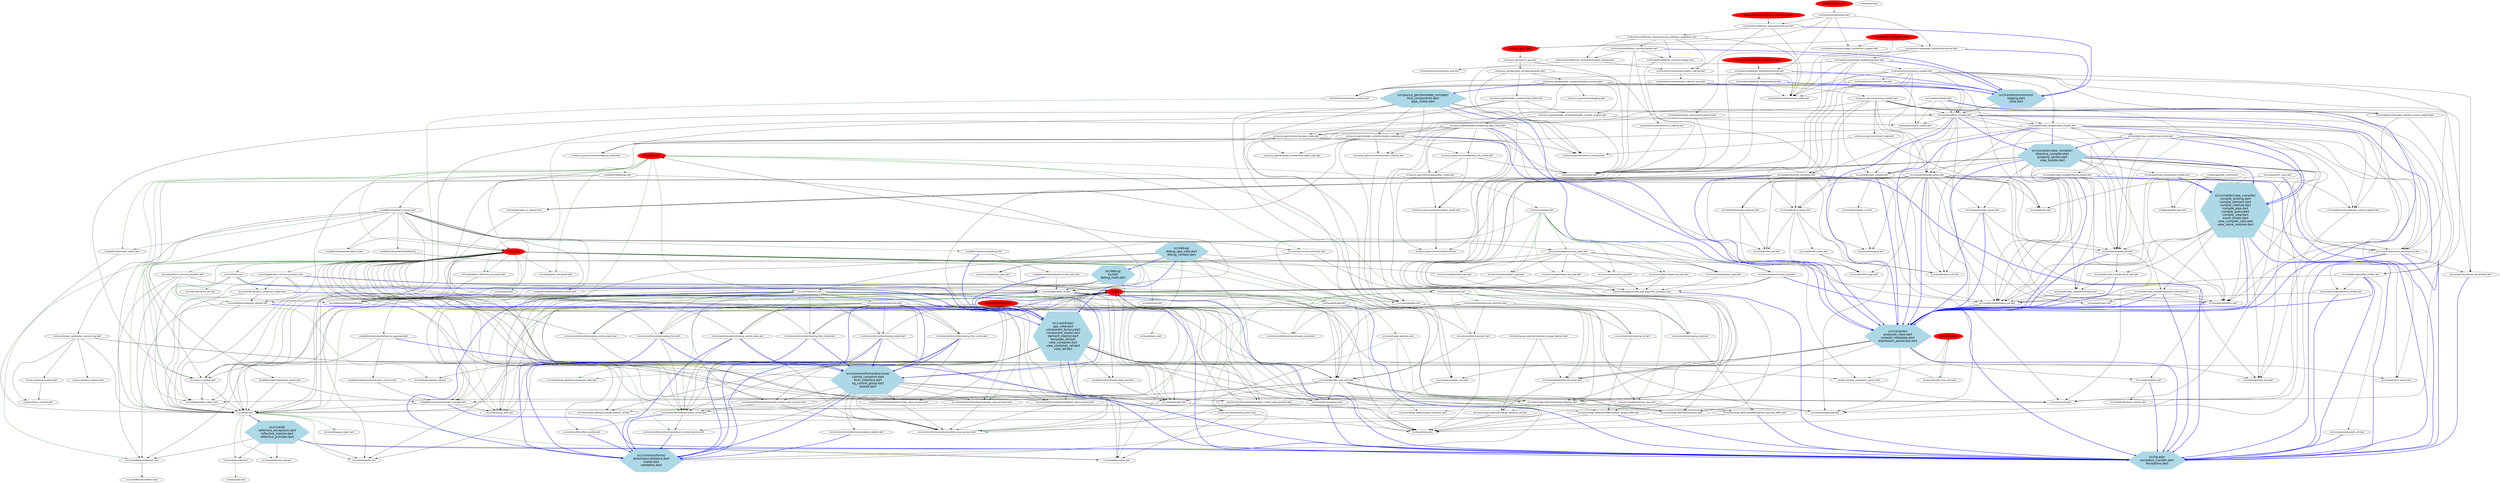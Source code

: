 digraph lib_graph {
  node [fontname=Helvetica];
  edge [fontname=Helvetica, fontcolor=gray];

  "125735983" [label="angular.dart", style="bold,filled", fontsize="20", color=red];
  "125735983" -> "376924291" [color=darkgreen, constraint=false];
  "125735983" -> "850155228" [color=darkgreen];
  "125735983" -> "654659142" [color=darkgreen];
  "125735983" -> "1058715896" [color=darkgreen];
  "125735983" -> "873986948" [color=darkgreen];
  "125735983" -> "490391631" [color=darkgreen];
  "125735983" -> "923368045" [color=darkgreen];
  "125735983" -> "932937308" [color=darkgreen];
  "125735983" -> "856157443" [color=darkgreen];
  "125735983" -> "518275599" [color=darkgreen];
  "125735983" -> "626219191" [color=darkgreen];

  "376924291" [label="core.dart", style="bold,filled", fontsize="20", color=red];
  "376924291" -> "490391631" [color=darkgreen];
  "376924291" -> "619030847" [color=darkgreen];
  "376924291" -> "172518970" [color=darkgreen];
  "376924291" -> "923368045" [color=darkgreen];
  "376924291" -> "749498125" [color=darkgreen];
  "376924291" -> "632153951" [color=darkgreen];
  "376924291" -> "169654569" [color=darkgreen];
  "376924291" -> "84783345" [color=darkgreen];
  "376924291" -> "135469510" [color=darkgreen];
  "376924291" -> "647671040" [color=darkgreen];
  "376924291" -> "74334470" [color=darkgreen];
  "376924291" -> "970484555" [color=darkgreen];
  "376924291" -> "1057019524" [color=darkgreen];
  "376924291" -> "887824506" [color=darkgreen];
  "376924291" -> "747190681" [color=darkgreen];

  "913357411" [label="di.dart", style="bold,filled", fontsize="20", color=red];
  "913357411" -> "20443295" [color=darkgreen];
  "913357411" -> "632153951" [color=darkgreen];
  "913357411" -> "84783345" [color=darkgreen];
  "913357411" -> "1057019524" [color=darkgreen];
  "913357411" -> "866492431" [color=darkgreen];
  "913357411" -> "747190681" [color=darkgreen];

  "457598011" [label="experimental.dart", style="bold,filled", fontsize="20", color=red];
  "457598011" -> "297449587";
  "457598011" -> c316898859 [color=blue, style=bold];
  "457598011" -> "278931602";

  "651637903" [label="security.dart", style="bold,filled", fontsize="20", color=red];
  "651637903" -> "791654326" [color=darkgreen];
  "651637903" -> "252724893" [color=darkgreen];

  "415129376" [label="source_gen.dart", style="bold,filled", fontsize="20", color=red];
  "415129376" -> "974724235" [color=darkgreen];

  "850155228" [label="src/common/common_directives.dart"];
  "850155228" -> "654659142";
  "850155228" -> "1058715896";

  "654659142" [label="src/common/directives.dart"];
  "654659142" -> "986221540" [color=darkgreen];
  "654659142" -> "870566371" [color=darkgreen];
  "654659142" -> "571361507" [color=darkgreen];
  "654659142" -> "29325311" [color=darkgreen];
  "654659142" -> "318851621" [color=darkgreen];
  "654659142" -> "297852628" [color=darkgreen];
  "654659142" -> "436888062" [color=darkgreen];

  "986221540" [label="src/common/directives/core_directives.dart"];
  "986221540" -> "870566371";
  "986221540" -> "571361507";
  "986221540" -> "29325311";
  "986221540" -> "318851621";
  "986221540" -> "297852628";
  "986221540" -> "436888062";

  "870566371" [label="src/common/directives/ng_class.dart"];
  "870566371" -> "376924291" [constraint=false];
  "870566371" -> "684320675";
  "870566371" -> "830786911";

  "571361507" [label="src/common/directives/ng_for.dart"];
  "571361507" -> "376924291" [constraint=false];
  "571361507" -> "684320675";

  "29325311" [label="src/common/directives/ng_if.dart"];
  "29325311" -> "376924291" [constraint=false];
  "29325311" -> "278931602";
  "29325311" -> "627879019";

  "318851621" [label="src/common/directives/ng_style.dart"];
  "318851621" -> "376924291" [constraint=false];
  "318851621" -> "830786911";

  "297852628" [label="src/common/directives/ng_switch.dart"];
  "297852628" -> "376924291" [constraint=false];
  "297852628" -> "468201103";
  "297852628" -> "627879019";

  "436888062" [label="src/common/directives/ng_template_outlet.dart"];
  "436888062" -> "376924291" [constraint=false];

  "1058715896" [label="src/common/forms.dart"];
  "1058715896" -> "208397111" [color=darkgreen];
  "1058715896" -> "559732536" [color=darkgreen];
  "1058715896" -> "918159544" [color=darkgreen];
  "1058715896" -> c216143508 [color=blue, style=bold];
  "1058715896" -> "393299077" [color=darkgreen];
  "1058715896" -> "399080308" [color=darkgreen];
  "1058715896" -> "193316994" [color=darkgreen];
  "1058715896" -> "816188280" [color=darkgreen];
  "1058715896" -> "496912152" [color=darkgreen];
  "1058715896" -> "1033364825" [color=darkgreen];
  "1058715896" -> "441623974" [color=darkgreen];
  "1058715896" -> "546477596" [color=darkgreen];
  "1058715896" -> "441560152" [color=darkgreen];
  "1058715896" -> "123349275";
  "1058715896" -> "261532195" [color=darkgreen];
  "1058715896" -> c599268801 [color=blue, style=bold];
  "1058715896" -> "217579318";

  "208397111" [label="src/common/forms/directives.dart"];
  "208397111" -> "918159544";
  "208397111" -> "393299077" [color=darkgreen];
  "208397111" -> "399080308";
  "208397111" -> "193316994" [color=darkgreen];
  "208397111" -> c216143508 [color=blue, style=bold];
  "208397111" -> "816188280";
  "208397111" -> "496912152" [color=darkgreen];
  "208397111" -> "1033364825";
  "208397111" -> "441623974";
  "208397111" -> "546477596";
  "208397111" -> "441560152";
  "208397111" -> "233527987";
  "208397111" -> "123349275";
  "208397111" -> "261532195";
  "208397111" -> c599268801 [color=blue, style=bold];

  "559732536" [label="src/common/forms/directives/abstract_control_directive.dart"];
  "559732536" -> c599268801 [color=blue, style=bold];

  "918159544" [label="src/common/forms/directives/checkbox_value_accessor.dart"];
  "918159544" -> "376924291" [constraint=false];
  "918159544" -> "393299077";

  c216143508 [label="src/common/forms/directives/
control_container.dart
form_interface.dart
ng_control_group.dart
shared.dart", shape=polygon, sides="6", style="bold,filled", fontsize="20", color=lightblue];
  c216143508 -> "559732536";
  c216143508 -> c599268801 [color=blue, style=bold];

  "393299077" [label="src/common/forms/directives/control_value_accessor.dart"];
  "393299077" -> "913357411" [constraint=false];

  "399080308" [label="src/common/forms/directives/default_value_accessor.dart"];
  "399080308" -> "376924291" [constraint=false];
  "399080308" -> "393299077";
  c216143508 -> "193316994";

  "193316994" [label="src/common/forms/directives/ng_control.dart"];
  "193316994" -> "559732536";
  "193316994" -> "393299077";
  "193316994" -> c599268801 [color=blue, style=bold];
  c216143508 -> "376924291" [constraint=false];
  c216143508 -> "913357411" [constraint=false];

  "816188280" [label="src/common/forms/directives/ng_control_name.dart"];
  "816188280" -> "376924291" [constraint=false];
  "816188280" -> "913357411" [constraint=false];
  "816188280" -> c216143508 [color=blue, style=bold];
  "816188280" -> "393299077";
  "816188280" -> "193316994";
  "816188280" -> c599268801 [color=blue, style=bold];

  "496912152" [label="src/common/forms/directives/ng_control_status.dart"];
  "496912152" -> "376924291" [constraint=false];
  "496912152" -> "913357411" [constraint=false];
  "496912152" -> "193316994";

  "1033364825" [label="src/common/forms/directives/ng_form.dart"];
  "1033364825" -> "376924291" [constraint=false];
  "1033364825" -> "913357411" [constraint=false];
  "1033364825" -> c216143508 [color=blue, style=bold];
  "1033364825" -> "193316994";
  "1033364825" -> c599268801 [color=blue, style=bold];

  "441623974" [label="src/common/forms/directives/ng_form_control.dart"];
  "441623974" -> "376924291" [constraint=false];
  "441623974" -> "913357411" [constraint=false];
  "441623974" -> "393299077";
  "441623974" -> "193316994";
  "441623974" -> c216143508 [color=blue, style=bold];
  "441623974" -> c599268801 [color=blue, style=bold];

  "546477596" [label="src/common/forms/directives/ng_form_model.dart"];
  "546477596" -> "376924291" [constraint=false];
  "546477596" -> "913357411" [constraint=false];
  "546477596" -> c216143508 [color=blue, style=bold];
  "546477596" -> "193316994";
  "546477596" -> c599268801 [color=blue, style=bold];

  "441560152" [label="src/common/forms/directives/ng_model.dart"];
  "441560152" -> "376924291" [constraint=false];
  "441560152" -> "913357411" [constraint=false];
  "441560152" -> "393299077";
  "441560152" -> "193316994";
  "441560152" -> c216143508 [color=blue, style=bold];
  "441560152" -> c599268801 [color=blue, style=bold];

  "929954759" [label="src/common/forms/directives/normalize_validator.dart"];
  "929954759" -> c599268801 [color=blue, style=bold];

  "233527987" [label="src/common/forms/directives/number_value_accessor.dart"];
  "233527987" -> "376924291" [constraint=false];
  "233527987" -> "393299077";

  "123349275" [label="src/common/forms/directives/radio_control_value_accessor.dart"];
  "123349275" -> "376924291" [constraint=false];
  "123349275" -> "913357411" [constraint=false];
  "123349275" -> "393299077";
  "123349275" -> "193316994";

  "261532195" [label="src/common/forms/directives/select_control_value_accessor.dart"];
  "261532195" -> "376924291" [constraint=false];
  "261532195" -> "913357411" [constraint=false];
  "261532195" -> "393299077";
  "261532195" -> "627879019";
  c216143508 -> "918159544";
  c216143508 -> "393299077";
  c216143508 -> "399080308";
  c216143508 -> "929954759";
  c216143508 -> "233527987";
  c216143508 -> "123349275";
  c216143508 -> "261532195";
  c216143508 -> "627879019";

  c599268801 [label="src/common/forms/
directives/validators.dart
model.dart
validators.dart", shape=polygon, sides="6", style="bold,filled", fontsize="20", color=lightblue];
  c599268801 -> "376924291" [constraint=false];

  "217579318" [label="src/common/forms/form_builder.dart"];
  "217579318" -> "913357411" [constraint=false];
  "217579318" -> c599268801 [color=blue, style=bold];
  c599268801 -> "913357411" [constraint=false];

  "873986948" [label="src/common/pipes.dart"];
  "873986948" -> "833500302" [color=darkgreen];
  "873986948" -> "422168826" [color=darkgreen];
  "873986948" -> "1054929274" [color=darkgreen];
  "873986948" -> "190144004" [color=darkgreen];
  "873986948" -> "621027314" [color=darkgreen];
  "873986948" -> "509127507" [color=darkgreen];
  "873986948" -> "407845826" [color=darkgreen];
  "873986948" -> "372945352" [color=darkgreen];
  "873986948" -> "170379827" [color=darkgreen];

  "833500302" [label="src/common/pipes/async_pipe.dart"];
  "833500302" -> "376924291" [constraint=false];
  "833500302" -> "715821408";

  "422168826" [label="src/common/pipes/common_pipes.dart"];
  "422168826" -> "833500302";
  "422168826" -> "1054929274";
  "422168826" -> "190144004";
  "422168826" -> "621027314";
  "422168826" -> "509127507";
  "422168826" -> "407845826";
  "422168826" -> "372945352";
  "422168826" -> "170379827";

  "1054929274" [label="src/common/pipes/date_pipe.dart"];
  "1054929274" -> "376924291" [constraint=false];
  "1054929274" -> "715821408";

  "715821408" [label="src/common/pipes/invalid_pipe_argument_exception.dart"];
  "715821408" -> c653859099 [color=blue, style=bold];

  "190144004" [label="src/common/pipes/json_pipe.dart"];
  "190144004" -> "913357411" [constraint=false];

  "621027314" [label="src/common/pipes/lowercase_pipe.dart"];
  "621027314" -> "913357411" [constraint=false];
  "621027314" -> "715821408";

  "509127507" [label="src/common/pipes/number_pipe.dart"];
  "509127507" -> "913357411" [constraint=false];
  "509127507" -> "715821408";
  "509127507" -> c653859099 [color=blue, style=bold];

  "407845826" [label="src/common/pipes/replace_pipe.dart"];
  "407845826" -> "913357411" [constraint=false];
  "407845826" -> "715821408";

  "372945352" [label="src/common/pipes/slice_pipe.dart"];
  "372945352" -> "913357411" [constraint=false];
  "372945352" -> "715821408";

  "170379827" [label="src/common/pipes/uppercase_pipe.dart"];
  "170379827" -> "913357411" [constraint=false];
  "170379827" -> "715821408";

  c559360270 [label="src/compiler/
analyzed_class.dart
compile_metadata.dart
expression_parser/ast.dart", shape=polygon, sides="6", style="bold,filled", fontsize="20", color=lightblue];

  "408166487" [label="src/compiler/attribute_matcher.dart"];

  "750487869" [label="src/compiler/chars.dart"];
  c559360270 -> "18312096";
  c559360270 -> "558198462";
  c559360270 -> "579866793";
  c559360270 -> "68099265";
  c559360270 -> "996263848";
  c559360270 -> "417628231";
  c559360270 -> "932937308";
  c559360270 -> c653859099 [color=blue, style=bold];

  "1048921964" [label="src/compiler/compiler.dart"];
  "1048921964" -> c559360270 [color=blue, style=bold];
  "1048921964" -> "116252819" [color=darkgreen];
  "1048921964" -> "615680471" [color=darkgreen];
  "1048921964" -> "916834426" [color=darkgreen];
  "1048921964" -> "647671040" [color=darkgreen];
  "1048921964" -> "932937308";

  "18312096" [label="src/compiler/compiler_utils.dart"];
  "18312096" -> "627879019";

  "935071371" [label="src/compiler/directive_normalizer.dart"];
  "935071371" -> c559360270 [color=blue, style=bold];
  "935071371" -> "370781563";
  "935071371" -> "245815942";
  "935071371" -> "163414243";
  "935071371" -> "243575024";
  "935071371" -> "615751414";
  "935071371" -> "417628231";
  "935071371" -> "932937308";
  "935071371" -> c653859099 [color=blue, style=bold];

  "943071157" [label="src/compiler/expression_parser/lexer.dart"];
  "943071157" -> c653859099 [color=blue, style=bold];

  "959002059" [label="src/compiler/expression_parser/parser.dart"];
  "959002059" -> c559360270 [color=blue, style=bold];
  "959002059" -> "943071157";
  "959002059" -> c653859099 [color=blue, style=bold];
  "959002059" -> "627879019";

  "370781563" [label="src/compiler/html_ast.dart"];

  "558198462" [label="src/compiler/html_events.dart"];

  "440791371" [label="src/compiler/html_lexer.dart"];
  "440791371" -> "809549162";
  "440791371" -> "548433041";

  "245815942" [label="src/compiler/html_parser.dart"];
  "245815942" -> "370781563";
  "245815942" -> "440791371";
  "245815942" -> "809549162";
  "245815942" -> "548433041";

  "809549162" [label="src/compiler/html_tags.dart"];

  "707723048" [label="src/compiler/identifiers.dart"];
  "707723048" -> c559360270 [color=blue, style=bold];

  "152322514" [label="src/compiler/logging.dart"];

  "116252819" [label="src/compiler/offline_compiler.dart"];
  "116252819" -> c559360270 [color=blue, style=bold];
  "116252819" -> "18312096";
  "116252819" -> "935071371";
  "116252819" -> "707723048";
  "116252819" -> "497554513";
  "116252819" -> "466968736";
  "116252819" -> "615680471";
  "116252819" -> "253824997";
  "116252819" -> "916834426";
  "116252819" -> "649631662";
  "116252819" -> c657716324 [color=blue, style=bold];
  "116252819" -> "400619376";
  "116252819" -> c653859099 [color=blue, style=bold];

  "497554513" [label="src/compiler/output/abstract_emitter.dart"];
  "497554513" -> "466968736";
  "497554513" -> c653859099 [color=blue, style=bold];

  "807192676" [label="src/compiler/output/dart_emitter.dart"];
  "807192676" -> c559360270 [color=blue, style=bold];
  "807192676" -> "497554513";
  "807192676" -> "466968736";
  "807192676" -> "180794540";
  "807192676" -> c653859099 [color=blue, style=bold];

  "466968736" [label="src/compiler/output/output_ast.dart"];
  "466968736" -> c559360270 [color=blue, style=bold];

  "180794540" [label="src/compiler/output/path_util.dart"];
  "180794540" -> c653859099 [color=blue, style=bold];

  "548433041" [label="src/compiler/parse_util.dart"];

  "544046020" [label="src/compiler/provider_parser.dart"];
  "544046020" -> c559360270 [color=blue, style=bold];
  "544046020" -> "707723048";
  "544046020" -> "548433041";
  "544046020" -> "916834426";

  "667896921" [label="src/compiler/schema/dom_element_schema_registry.dart"];
  "667896921" -> "24167092";
  "667896921" -> "107961682";

  "24167092" [label="src/compiler/schema/element_schema_registry.dart"];
  "24167092" -> "107961682";

  "579866793" [label="src/compiler/selector.dart"];
  "579866793" -> "408166487";
  "579866793" -> c653859099 [color=blue, style=bold];

  "632781630" [label="src/compiler/shadow_css.dart"];
  "632781630" -> "152322514";

  "615680471" [label="src/compiler/source_module.dart"];

  "253824997" [label="src/compiler/style_compiler.dart"];
  "253824997" -> c559360270 [color=blue, style=bold];
  "253824997" -> "466968736";
  "253824997" -> "632781630";
  "253824997" -> "163414243";
  "253824997" -> "417628231";
  "253824997" -> "932937308";

  "163414243" [label="src/compiler/style_url_resolver.dart"];
  "163414243" -> "932937308";

  "916834426" [label="src/compiler/template_ast.dart"];
  "916834426" -> c559360270 [color=blue, style=bold];
  "916834426" -> "806035729";
  "916834426" -> "107961682";

  "649631662" [label="src/compiler/template_parser.dart"];
  "649631662" -> "750487869";
  "649631662" -> c559360270 [color=blue, style=bold];
  "649631662" -> "959002059";
  "649631662" -> "370781563";
  "649631662" -> "245815942";
  "649631662" -> "809549162";
  "649631662" -> "707723048";
  "649631662" -> "152322514";
  "649631662" -> "548433041";
  "649631662" -> "544046020";
  "649631662" -> "24167092";
  "649631662" -> "579866793";
  "649631662" -> "163414243";
  "649631662" -> "916834426";
  "649631662" -> "243575024";
  "649631662" -> "278931602";
  "649631662" -> "107961682";
  "649631662" -> c653859099 [color=blue, style=bold];
  "649631662" -> "627879019";

  "243575024" [label="src/compiler/template_preparser.dart"];
  "243575024" -> "370781563";
  "243575024" -> "809549162";

  c1038842657 [label="src/compiler/view_compiler/
compile_binding.dart
compile_element.dart
compile_method.dart
compile_pipe.dart
compile_query.dart
compile_view.dart
event_binder.dart
view_compiler_utils.dart
view_name_resolver.dart", shape=polygon, sides="6", style="bold,filled", fontsize="20", color=lightblue];
  c1038842657 -> "916834426";
  c1038842657 -> c559360270 [color=blue, style=bold];
  c1038842657 -> "707723048";
  c1038842657 -> "466968736";
  c1038842657 -> "110474015";
  c1038842657 -> c653859099 [color=blue, style=bold];
  c1038842657 -> "52854144";

  "110474015" [label="src/compiler/view_compiler/constants.dart"];
  "110474015" -> c559360270 [color=blue, style=bold];
  "110474015" -> "707723048";
  "110474015" -> "466968736";

  c657716324 [label="src/compiler/view_compiler/
directive_compiler.dart
property_binder.dart
view_builder.dart", shape=polygon, sides="6", style="bold,filled", fontsize="20", color=lightblue];
  c657716324 -> c559360270 [color=blue, style=bold];
  c657716324 -> "959002059";
  c657716324 -> "707723048";
  c657716324 -> "466968736";
  c657716324 -> "110474015";
  c657716324 -> c1038842657 [color=blue, style=bold];
  c657716324 -> "996263848";
  c1038842657 -> "558198462";
  c1038842657 -> "1034970103";
  c1038842657 -> "806035729";

  "1034970103" [label="src/compiler/view_compiler/expression_converter.dart"];
  "1034970103" -> "750487869";
  "1034970103" -> c559360270 [color=blue, style=bold];
  "1034970103" -> "707723048";
  "1034970103" -> "466968736";
  "1034970103" -> c653859099 [color=blue, style=bold];

  "255785573" [label="src/compiler/view_compiler/lifecycle_binder.dart"];
  "255785573" -> c559360270 [color=blue, style=bold];
  "255785573" -> "707723048";
  "255785573" -> "466968736";
  "255785573" -> "916834426";
  "255785573" -> c1038842657 [color=blue, style=bold];
  "255785573" -> "110474015";
  "255785573" -> "996263848";

  "806035729" [label="src/compiler/view_compiler/parse_utils.dart"];
  "806035729" -> c559360270 [color=blue, style=bold];
  "806035729" -> "110474015";

  "874332283" [label="src/compiler/view_compiler/perf_profiler.dart"];
  "874332283" -> "707723048";
  "874332283" -> "466968736";
  "874332283" -> c1038842657 [color=blue, style=bold];
  "874332283" -> "481707547";
  c657716324 -> "916834426";
  c657716324 -> "1034970103";
  c657716324 -> "68013407";
  c657716324 -> "278931602";
  c657716324 -> "52854144";
  c657716324 -> "417628231";
  c657716324 -> "107961682";
  c657716324 -> "39053137";

  "707705272" [label="src/compiler/view_compiler/view_binder.dart"];
  "707705272" -> "959002059";
  "707705272" -> "558198462";
  "707705272" -> "466968736";
  "707705272" -> "24167092";
  "707705272" -> "916834426";
  "707705272" -> "649631662";
  "707705272" -> c1038842657 [color=blue, style=bold];
  "707705272" -> "255785573";
  "707705272" -> c657716324 [color=blue, style=bold];
  "707705272" -> "52854144";
  c657716324 -> "544046020";
  c657716324 -> "253824997";
  c657716324 -> "874332283";
  c657716324 -> "68099265";

  "400619376" [label="src/compiler/view_compiler/view_compiler.dart"];
  "400619376" -> c559360270 [color=blue, style=bold];
  "400619376" -> "959002059";
  "400619376" -> "707723048";
  "400619376" -> "466968736";
  "400619376" -> "548433041";
  "400619376" -> "24167092";
  "400619376" -> "253824997";
  "400619376" -> "916834426";
  "400619376" -> c1038842657 [color=blue, style=bold];
  "400619376" -> "707705272";
  "400619376" -> c657716324 [color=blue, style=bold];
  "400619376" -> "68099265";
  c1038842657 -> "959002059";

  "615751414" [label="src/compiler/xhr.dart"];

  "149924559" [label="src/compiler/xhr_mock.dart"];
  "149924559" -> "615751414";
  "149924559" -> c653859099 [color=blue, style=bold];

  "490391631" [label="src/core/angular_entrypoint.dart"];

  "619030847" [label="src/core/application_common_providers.dart"];
  "619030847" -> "172518970";
  "619030847" -> "923368045";
  "619030847" -> "632153951";
  "619030847" -> "278931602";
  "619030847" -> c316898859 [color=blue, style=bold];
  "619030847" -> "696343209";
  "619030847" -> "653223570";

  "172518970" [label="src/core/application_ref.dart"];
  "172518970" -> "923368045";
  "172518970" -> "182767878";
  "172518970" -> "68013407";
  "172518970" -> "632153951";
  "172518970" -> c316898859 [color=blue, style=bold];
  "172518970" -> "278931602";
  "172518970" -> "696343209";
  "172518970" -> "320955504";
  "172518970" -> "1057019524";
  "172518970" -> "866492431";
  "172518970" -> c653859099 [color=blue, style=bold];
  "172518970" -> "627879019";
  "172518970" -> "759944564";

  "923368045" [label="src/core/application_tokens.dart"];
  "923368045" -> "632153951";

  "749498125" [label="src/core/change_detection.dart"];
  "749498125" -> "68099265" [color=darkgreen];
  "749498125" -> "42246764" [color=darkgreen];
  "749498125" -> "684320675" [color=darkgreen];

  "68099265" [label="src/core/change_detection/change_detection.dart"];
  "68099265" -> "937358506" [color=darkgreen];
  "68099265" -> "182767878" [color=darkgreen];
  "68099265" -> "68013407" [color=darkgreen];
  "68099265" -> "684320675" [color=darkgreen];
  "68099265" -> "830786911" [color=darkgreen];
  "68099265" -> "20443295" [color=darkgreen];

  "937358506" [label="src/core/change_detection/change_detection_util.dart"];
  "937358506" -> "627879019";

  "182767878" [label="src/core/change_detection/change_detector_ref.dart"];

  "42246764" [label="src/core/change_detection/component_state.dart"];

  "68013407" [label="src/core/change_detection/constants.dart"];

  "684320675" [label="src/core/change_detection/differs/default_iterable_differ.dart"];
  "684320675" -> c653859099 [color=blue, style=bold];
  "684320675" -> "627879019";

  "830786911" [label="src/core/change_detection/differs/default_keyvalue_differ.dart"];
  "830786911" -> c653859099 [color=blue, style=bold];
  "830786911" -> "627879019";

  "60823300" [label="src/core/change_detection/directive_change_detector.dart"];
  "60823300" -> "937358506";
  "60823300" -> "996263848";

  "20443295" [label="src/core/change_detection/pipe_transform.dart"];

  "632153951" [label="src/core/di.dart"];
  "632153951" -> "468201103" [color=darkgreen];
  "632153951" -> "297449587" [color=darkgreen];
  "632153951" -> "18312091" [color=darkgreen];
  "632153951" -> "629170854" [color=darkgreen];
  "632153951" -> c662579172 [color=blue, style=bold];
  "632153951" -> "1069428260" [color=darkgreen];

  "468201103" [label="src/core/di/decorators.dart"];

  "297449587" [label="src/core/di/injector.dart"];

  "18312091" [label="src/core/di/opaque_token.dart"];

  "629170854" [label="src/core/di/provider.dart"];
  "629170854" -> "195075656" [color=darkgreen];

  c662579172 [label="src/core/di/
reflective_exceptions.dart
reflective_injector.dart
reflective_provider.dart", shape=polygon, sides="6", style="bold,filled", fontsize="20", color=lightblue];
  c662579172 -> "468201103";
  c662579172 -> "629170854";
  c662579172 -> "1069428260";
  c662579172 -> c653859099 [color=blue, style=bold];
  c662579172 -> "297449587";

  "1069428260" [label="src/core/di/reflective_key.dart"];
  c662579172 -> "74334470";

  "169654569" [label="src/core/linker.dart"];
  "169654569" -> c316898859 [color=blue, style=bold];
  "169654569" -> "696343209" [color=darkgreen];
  "169654569" -> "653223570" [color=darkgreen];
  "169654569" -> "242208331" [color=darkgreen];
  "169654569" -> "139815702" [color=darkgreen];
  "169654569" -> "902124901" [color=darkgreen];

  c316898859 [label="src/core/linker/
app_view.dart
component_factory.dart
component_loader.dart
element_injector.dart
template_ref.dart
view_container.dart
view_container_ref.dart
view_ref.dart", shape=polygon, sides="6", style="bold,filled", fontsize="20", color=lightblue];
  c316898859 -> "68099265";
  c316898859 -> "42246764" [color=darkgreen];
  c316898859 -> "632153951";
  c316898859 -> "297449587";
  c316898859 -> "278931602";
  c316898859 -> "139815702";
  c316898859 -> "52854144";
  c316898859 -> "320955504";
  c316898859 -> "866492431";
  c316898859 -> "759944564";

  "278931602" [label="src/core/linker/app_view_utils.dart"];
  "278931602" -> "913357411" [constraint=false];
  "278931602" -> "923368045";
  "278931602" -> "68099265";
  "278931602" -> "139815702";
  "278931602" -> "417628231";
  "278931602" -> "320955504";
  "278931602" -> "107961682";
  "278931602" -> "627879019";
  "278931602" -> "626219191";
  c316898859 -> "74334470";
  c316898859 -> "468201103";

  "696343209" [label="src/core/linker/component_resolver.dart"];
  "696343209" -> "632153951";
  "696343209" -> c316898859 [color=blue, style=bold];
  "696343209" -> "74334470";
  "696343209" -> c653859099 [color=blue, style=bold];

  "653223570" [label="src/core/linker/dynamic_component_loader.dart"];
  "653223570" -> "632153951";
  "653223570" -> c316898859 [color=blue, style=bold];
  "653223570" -> "696343209";

  "242208331" [label="src/core/linker/element_ref.dart"];

  "139815702" [label="src/core/linker/exceptions.dart"];
  "139815702" -> c653859099 [color=blue, style=bold];

  "902124901" [label="src/core/linker/query_list.dart"];
  c316898859 -> "242208331";
  c316898859 -> c653859099 [color=blue, style=bold];
  c316898859 -> "182767878";
  c316898859 -> "68013407";

  "52854144" [label="src/core/linker/view_type.dart"];

  "84783345" [label="src/core/metadata.dart"];
  "84783345" -> "68099265";
  "84783345" -> "468201103" [color=darkgreen];
  "84783345" -> "996263848" [color=darkgreen];
  "84783345" -> "417628231";

  "996263848" [label="src/core/metadata/lifecycle_hooks.dart"];
  "996263848" -> "937358506";

  "417628231" [label="src/core/metadata/view.dart"];

  "135469510" [label="src/core/platform_common_providers.dart"];
  "135469510" -> "172518970";
  "135469510" -> "632153951";
  "135469510" -> "74334470";
  "135469510" -> "1057019524";

  "647671040" [label="src/core/platform_directives_and_pipes.dart"];
  "647671040" -> "632153951";

  "74334470" [label="src/core/reflection/reflection.dart"];
  "74334470" -> "615049752";

  "615049752" [label="src/core/reflection/reflector.dart"];

  "970484555" [label="src/core/render.dart"];
  "970484555" -> "320955504" [color=darkgreen];

  "320955504" [label="src/core/render/api.dart"];
  "320955504" -> "632153951";
  "320955504" -> "417628231";

  "107961682" [label="src/core/security.dart"];

  "1057019524" [label="src/core/testability/testability.dart"];
  "1057019524" -> "632153951";
  "1057019524" -> "866492431";

  "932937308" [label="src/core/url_resolver.dart"];
  "932937308" -> "923368045";
  "932937308" -> "632153951";

  "887824506" [label="src/core/zone.dart"];
  "887824506" -> "866492431" [color=darkgreen];

  "866492431" [label="src/core/zone/ng_zone.dart"];

  c361446790 [label="src/debug/
by.dart
debug_node.dart", shape=polygon, sides="6", style="bold,filled", fontsize="20", color=lightblue];

  c804254910 [label="src/debug/
debug_app_view.dart
debug_context.dart", shape=polygon, sides="6", style="bold,filled", fontsize="20", color=lightblue];
  c804254910 -> "68099265";
  c804254910 -> "632153951";
  c804254910 -> "297449587";
  c804254910 -> c316898859 [color=blue, style=bold];
  c804254910 -> "139815702";
  c804254910 -> "52854144";
  c804254910 -> "320955504";
  c804254910 -> c361446790 [color=blue, style=bold];
  c361446790 -> "172518970";
  c361446790 -> "632153951";
  c361446790 -> "320955504";
  c361446790 -> "866492431";

  "481707547" [label="src/debug/profile_keys.dart"];

  "264193744" [label="src/debug/profile_runtime.dart"];
  "264193744" -> "481707547";

  "909067084" [label="src/di/injector.dart"];

  "195075656" [label="src/di/provider.dart"];

  "334434919" [label="src/facade/async.dart"];

  c653859099 [label="src/facade/
exception_handler.dart
exceptions.dart", shape=polygon, sides="6", style="bold,filled", fontsize="20", color=lightblue];

  "747190681" [label="src/facade/facade.dart"];
  "747190681" -> "334434919" [color=darkgreen];
  "747190681" -> c653859099 [color=blue, style=bold];

  "627879019" [label="src/facade/lang.dart"];

  "856157443" [label="src/platform/bootstrap.dart"];
  "856157443" -> "376924291" [constraint=false];
  "856157443" -> "172518970";
  "856157443" -> "207705837";

  "845265701" [label="src/platform/browser/exceptions.dart"];
  "845265701" -> "376924291" [constraint=false];

  "231585129" [label="src/platform/browser/testability.dart"];
  "231585129" -> "913357411" [constraint=false];

  "859276239" [label="src/platform/browser/tools/common_tools.dart"];
  "859276239" -> "172518970";
  "859276239" -> c316898859 [color=blue, style=bold];

  "629673085" [label="src/platform/browser/tools/tools.dart"];
  "629673085" -> c316898859 [color=blue, style=bold];
  "629673085" -> "859276239";

  "207705837" [label="src/platform/browser_common.dart"];
  "207705837" -> "376924291" [constraint=false];
  "207705837" -> "850155228";
  "207705837" -> "422168826";
  "207705837" -> "632153951";
  "207705837" -> "1057019524";
  "207705837" -> "845265701";
  "207705837" -> "231585129";
  "207705837" -> "629673085" [color=darkgreen];
  "207705837" -> "518275599" [color=darkgreen];
  "207705837" -> "755037131";
  "207705837" -> "626219191";
  "207705837" -> "284846552";
  "207705837" -> "1019010345";
  "207705837" -> "791654326";
  "207705837" -> "848312451";

  "518275599" [label="src/platform/dom/dom_tokens.dart"];
  "518275599" -> "632153951";

  "755037131" [label="src/platform/dom/events/dom_events.dart"];
  "755037131" -> "913357411" [constraint=false];
  "755037131" -> "626219191";

  "626219191" [label="src/platform/dom/events/event_manager.dart"];
  "626219191" -> "632153951";
  "626219191" -> "866492431";
  "626219191" -> c653859099 [color=blue, style=bold];

  "450011331" [label="src/platform/dom/events/hammer_common.dart"];
  "450011331" -> "626219191";

  "284846552" [label="src/platform/dom/events/hammer_gestures.dart"];
  "284846552" -> "632153951";
  "284846552" -> c653859099 [color=blue, style=bold];
  "284846552" -> "450011331";

  "1019010345" [label="src/platform/dom/events/key_events.dart"];
  "1019010345" -> "632153951";
  "1019010345" -> "626219191";

  "759944564" [label="src/platform/dom/shared_styles_host.dart"];
  "759944564" -> "320955504";

  "791654326" [label="src/security/dom_sanitization_service.dart"];
  "791654326" -> "107961682";

  "848312451" [label="src/security/dom_sanitization_service_impl.dart"];
  "848312451" -> "632153951";
  "848312451" -> "107961682";
  "848312451" -> "791654326";
  "848312451" -> "877270655";
  "848312451" -> "315316024";
  "848312451" -> "172168138";

  "877270655" [label="src/security/html_sanitizer.dart"];

  "252724893" [label="src/security/safe_inner_html.dart"];
  "252724893" -> "125735983" [constraint=false];
  "252724893" -> "651637903" [constraint=false];

  "315316024" [label="src/security/style_sanitizer.dart"];
  "315316024" -> "172168138";

  "172168138" [label="src/security/url_sanitizer.dart"];

  "356662272" [label="src/source_gen/common/annotation_matcher.dart"];
  "356662272" -> "84783345";

  "214966744" [label="src/source_gen/common/annotation_model.dart"];
  "214966744" -> "193598080";

  "625884144" [label="src/source_gen/common/logging.dart"];

  "407909129" [label="src/source_gen/common/namespace_model.dart"];

  "971230709" [label="src/source_gen/common/ng_compiler.dart"];
  "971230709" -> "935071371";
  "971230709" -> "943071157";
  "971230709" -> "959002059";
  "971230709" -> "245815942";
  "971230709" -> "116252819";
  "971230709" -> "807192676";
  "971230709" -> "667896921";
  "971230709" -> "253824997";
  "971230709" -> "649631662";
  "971230709" -> "400619376";
  "971230709" -> "932937308";
  "971230709" -> "712835814";

  "796691561" [label="src/source_gen/common/ng_deps_model.dart"];
  "796691561" -> "18312096";
  "796691561" -> "407909129";
  "796691561" -> "306990014";
  "796691561" -> "39053137";

  "30929585" [label="src/source_gen/common/parameter_model.dart"];
  "30929585" -> "214966744";
  "30929585" -> "193598080";

  "193598080" [label="src/source_gen/common/references.dart"];

  "306990014" [label="src/source_gen/common/reflection_info_model.dart"];
  "306990014" -> "214966744";
  "306990014" -> "30929585";
  "306990014" -> "39053137";

  "921843339" [label="src/source_gen/common/url_resolver.dart"];

  "712835814" [label="src/source_gen/common/xhr_impl.dart"];
  "712835814" -> "615751414";
  "712835814" -> "921843339";

  "974724235" [label="src/source_gen/source_gen.dart"];
  "974724235" -> "891397455";
  "974724235" -> "39053137";

  "251827573" [label="src/source_gen/template_compiler/code_builder.dart"];
  "251827573" -> "407909129";
  "251827573" -> "796691561";
  "251827573" -> "431760600";
  "251827573" -> "39053137";

  "1050242966" [label="src/source_gen/template_compiler/compile_metadata.dart"];
  "1050242966" -> c559360270 [color=blue, style=bold];
  "1050242966" -> "466968736";
  "1050242966" -> "632153951";
  "1050242966" -> "468201103";
  "1050242966" -> "84783345";
  "1050242966" -> "356662272";
  "1050242966" -> "921843339";
  "1050242966" -> "564445481";

  "564445481" [label="src/source_gen/template_compiler/dart_object_utils.dart"];

  c985656635 [label="src/source_gen/template_compiler/
find_components.dart
pipe_visitor.dart", shape=polygon, sides="6", style="bold,filled", fontsize="20", color=lightblue];
  c985656635 -> c559360270 [color=blue, style=bold];
  c985656635 -> "116252819";
  c985656635 -> "68013407";
  c985656635 -> "84783345";
  c985656635 -> "996263848";
  c985656635 -> "356662272";
  c985656635 -> "921843339";
  c985656635 -> "1050242966";
  c985656635 -> "564445481";

  "891397455" [label="src/source_gen/template_compiler/generator.dart"];
  "891397455" -> "152322514";
  "891397455" -> "921843339";
  "891397455" -> "251827573";
  "891397455" -> "82430668";

  "1059755984" [label="src/source_gen/template_compiler/ng_deps_visitor.dart"];
  "1059755984" -> c559360270 [color=blue, style=bold];
  "1059755984" -> "84783345";
  "1059755984" -> "356662272";
  "1059755984" -> "214966744";
  "1059755984" -> "407909129";
  "1059755984" -> "796691561";
  "1059755984" -> "30929585";
  "1059755984" -> "193598080";
  "1059755984" -> "306990014";
  "1059755984" -> "1050242966";
  "1059755984" -> "39053137";

  "431760600" [label="src/source_gen/template_compiler/template_compiler_outputs.dart"];
  "431760600" -> "615680471";
  "431760600" -> "796691561";

  "82430668" [label="src/source_gen/template_compiler/template_processor.dart"];
  "82430668" -> "116252819";
  "82430668" -> "625884144";
  "82430668" -> "971230709";
  "82430668" -> c985656635 [color=blue, style=bold];
  "82430668" -> "1059755984";
  "82430668" -> "431760600";

  "799030721" [label="src/transform/asset_consumer/transformer.dart"];
  "799030721" -> "39053137";

  "600929574" [label="src/transform/common/annotation_matcher.dart"];
  "600929574" -> "686969445";

  "563731233" [label="src/transform/common/asset_reader.dart"];

  "686969445" [label="src/transform/common/class_matcher_base.dart"];
  "686969445" -> c441433410 [color=blue, style=bold];
  "686969445" -> "773443401";

  "239708235" [label="src/transform/common/eager_transformer_wrapper.dart"];

  c441433410 [label="src/transform/common/
logging.dart
zone.dart", shape=polygon, sides="6", style="bold,filled", fontsize="20", color=lightblue];

  "27619971" [label="src/transform/common/mirror_matcher.dart"];
  "27619971" -> "39053137";

  "744849735" [label="src/transform/common/naive_eval.dart"];

  "39053137" [label="src/transform/common/names.dart"];

  "940133148" [label="src/transform/common/ng_compiler.dart"];
  "940133148" -> "935071371";
  "940133148" -> "943071157";
  "940133148" -> "959002059";
  "940133148" -> "245815942";
  "940133148" -> "116252819";
  "940133148" -> "807192676";
  "940133148" -> "667896921";
  "940133148" -> "253824997";
  "940133148" -> "649631662";
  "940133148" -> "400619376";
  "940133148" -> "563731233";
  "940133148" -> "773443401";
  "940133148" -> "107530382";

  "773443401" [label="src/transform/common/url_resolver.dart"];
  "773443401" -> "932937308" [color=darkgreen];

  "107530382" [label="src/transform/common/xhr_impl.dart"];
  "107530382" -> "615751414";
  "107530382" -> "563731233";
  "107530382" -> c441433410 [color=blue, style=bold];
  "107530382" -> "773443401";
  c441433410 -> "116252819";

  "518524038" [label="src/transform/deferred_rewriter/rewriter.dart"];
  "518524038" -> "563731233";
  "518524038" -> c441433410 [color=blue, style=bold];
  "518524038" -> "39053137";
  "518524038" -> "773443401";

  "549153112" [label="src/transform/deferred_rewriter/transformer.dart"];
  "549153112" -> "563731233";
  "549153112" -> "39053137";
  "549153112" -> c441433410 [color=blue, style=bold];
  "549153112" -> "518524038";

  "936959484" [label="src/transform/reflection_remover/codegen.dart"];
  "936959484" -> "39053137";

  "914646076" [label="src/transform/reflection_remover/entrypoint_matcher.dart"];
  "914646076" -> "600929574";
  "914646076" -> "744849735";

  "699054084" [label="src/transform/reflection_remover/remove_reflection_capabilities.dart"];
  "699054084" -> "600929574";
  "699054084" -> "563731233";
  "699054084" -> "936959484";
  "699054084" -> "914646076";
  "699054084" -> "910114783";

  "910114783" [label="src/transform/reflection_remover/rewriter.dart"];
  "910114783" -> c441433410 [color=blue, style=bold];
  "910114783" -> "27619971";
  "910114783" -> "39053137";
  "910114783" -> "936959484";
  "910114783" -> "914646076";

  "125249146" [label="src/transform/reflection_remover/transformer.dart"];
  "125249146" -> "600929574";
  "125249146" -> "563731233";
  "125249146" -> c441433410 [color=blue, style=bold];
  "125249146" -> "699054084";

  "715460934" [label="src/transform/stylesheet_compiler/processor.dart"];
  "715460934" -> "615680471";
  "715460934" -> "921843339";
  "715460934" -> "563731233";
  "715460934" -> c441433410 [color=blue, style=bold];
  "715460934" -> "39053137";
  "715460934" -> "940133148";

  "571403055" [label="src/transform/stylesheet_compiler/transformer.dart"];
  "571403055" -> "563731233";
  "571403055" -> "39053137";
  "571403055" -> c441433410 [color=blue, style=bold];
  "571403055" -> "715460934";

  "874415109" [label="src/transform/transformer.dart"];
  "874415109" -> "415129376" [constraint=false];
  "874415109" -> "239708235";
  "874415109" -> "549153112";
  "874415109" -> "125249146";
  "874415109" -> "571403055";

  "362825614" [label="transform/codegen.dart", style="bold,filled", fontsize="20", color=red];
  "362825614" -> "415129376" [constraint=false];
  "362825614" -> "799030721";
  "362825614" -> "239708235";
  "362825614" -> "571403055";

  "1043957984" [label="transform/deferred_rewriter.dart", style="bold,filled", fontsize="20", color=red];
  "1043957984" -> "549153112";

  "768338483" [label="transform/reflection_remover.dart", style="bold,filled", fontsize="20", color=red];
  "768338483" -> "125249146";

  "419382871" [label="transformer.dart", style="bold,filled", fontsize="20", color=red];
  "419382871" -> "874415109" [color=darkgreen];
}

